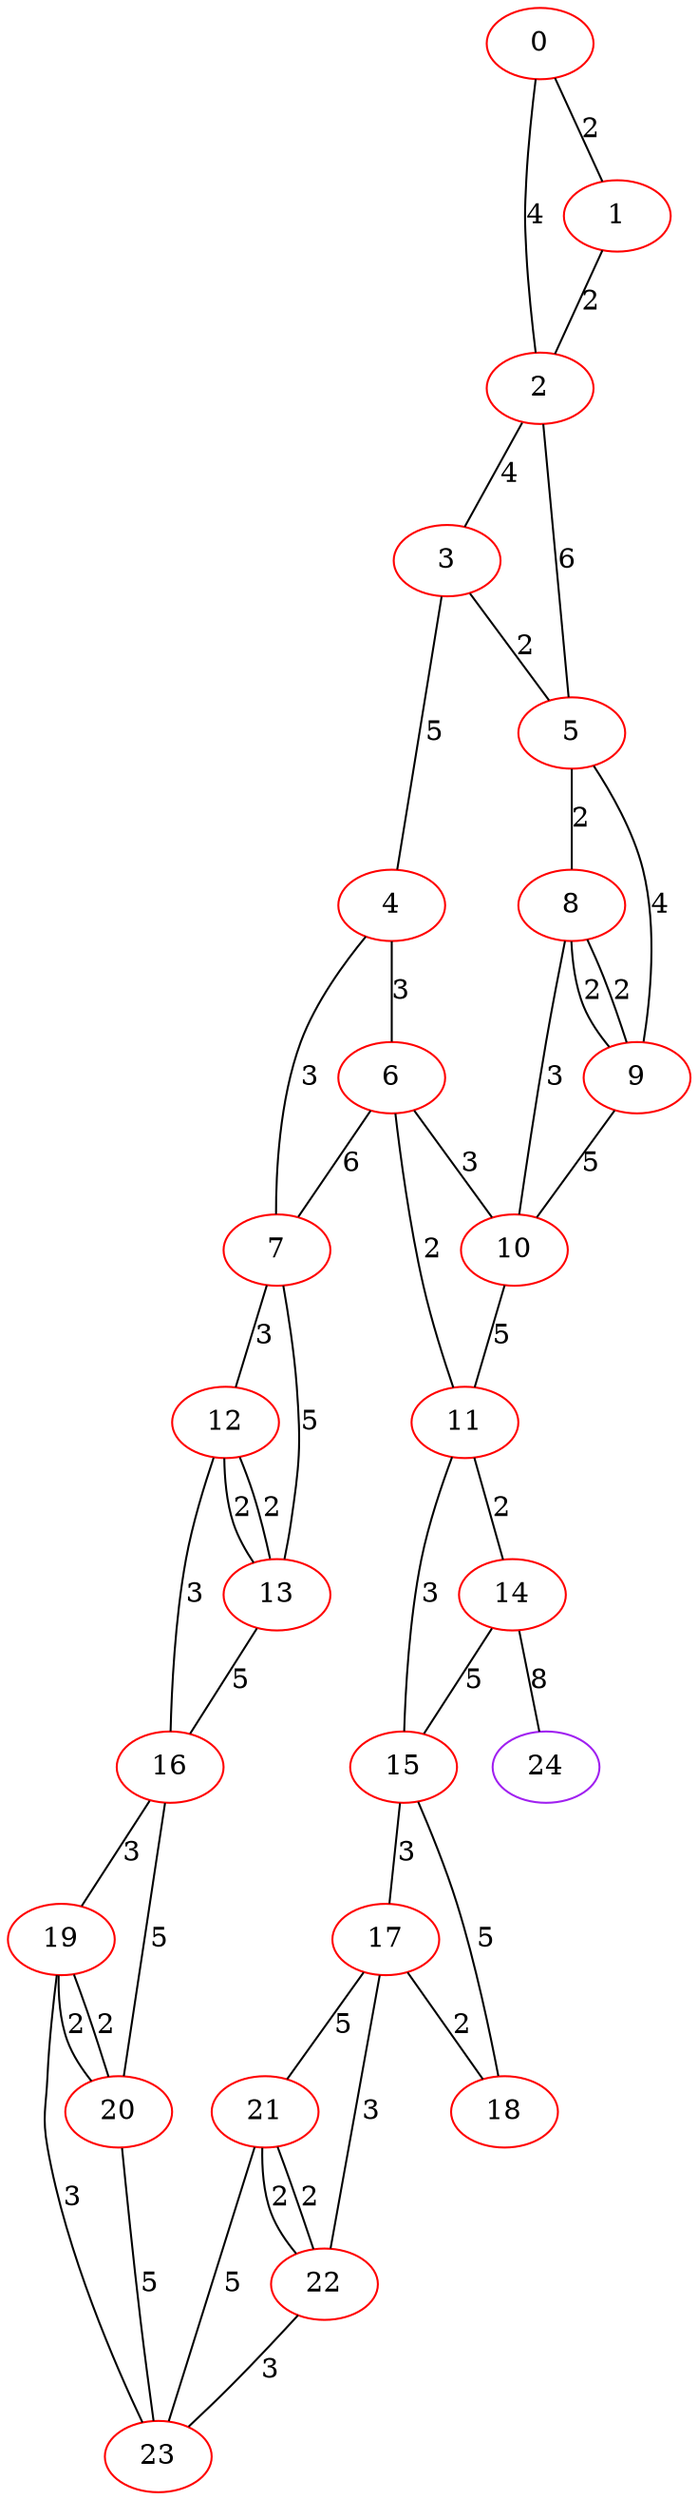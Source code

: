graph "" {
0 [color=red, weight=1];
1 [color=red, weight=1];
2 [color=red, weight=1];
3 [color=red, weight=1];
4 [color=red, weight=1];
5 [color=red, weight=1];
6 [color=red, weight=1];
7 [color=red, weight=1];
8 [color=red, weight=1];
9 [color=red, weight=1];
10 [color=red, weight=1];
11 [color=red, weight=1];
12 [color=red, weight=1];
13 [color=red, weight=1];
14 [color=red, weight=1];
15 [color=red, weight=1];
16 [color=red, weight=1];
17 [color=red, weight=1];
18 [color=red, weight=1];
19 [color=red, weight=1];
20 [color=red, weight=1];
21 [color=red, weight=1];
22 [color=red, weight=1];
23 [color=red, weight=1];
24 [color=purple, weight=4];
0 -- 1  [key=0, label=2];
0 -- 2  [key=0, label=4];
1 -- 2  [key=0, label=2];
2 -- 3  [key=0, label=4];
2 -- 5  [key=0, label=6];
3 -- 4  [key=0, label=5];
3 -- 5  [key=0, label=2];
4 -- 6  [key=0, label=3];
4 -- 7  [key=0, label=3];
5 -- 8  [key=0, label=2];
5 -- 9  [key=0, label=4];
6 -- 10  [key=0, label=3];
6 -- 11  [key=0, label=2];
6 -- 7  [key=0, label=6];
7 -- 12  [key=0, label=3];
7 -- 13  [key=0, label=5];
8 -- 9  [key=0, label=2];
8 -- 9  [key=1, label=2];
8 -- 10  [key=0, label=3];
9 -- 10  [key=0, label=5];
10 -- 11  [key=0, label=5];
11 -- 14  [key=0, label=2];
11 -- 15  [key=0, label=3];
12 -- 16  [key=0, label=3];
12 -- 13  [key=0, label=2];
12 -- 13  [key=1, label=2];
13 -- 16  [key=0, label=5];
14 -- 24  [key=0, label=8];
14 -- 15  [key=0, label=5];
15 -- 17  [key=0, label=3];
15 -- 18  [key=0, label=5];
16 -- 19  [key=0, label=3];
16 -- 20  [key=0, label=5];
17 -- 18  [key=0, label=2];
17 -- 21  [key=0, label=5];
17 -- 22  [key=0, label=3];
19 -- 20  [key=0, label=2];
19 -- 20  [key=1, label=2];
19 -- 23  [key=0, label=3];
20 -- 23  [key=0, label=5];
21 -- 22  [key=0, label=2];
21 -- 22  [key=1, label=2];
21 -- 23  [key=0, label=5];
22 -- 23  [key=0, label=3];
}

